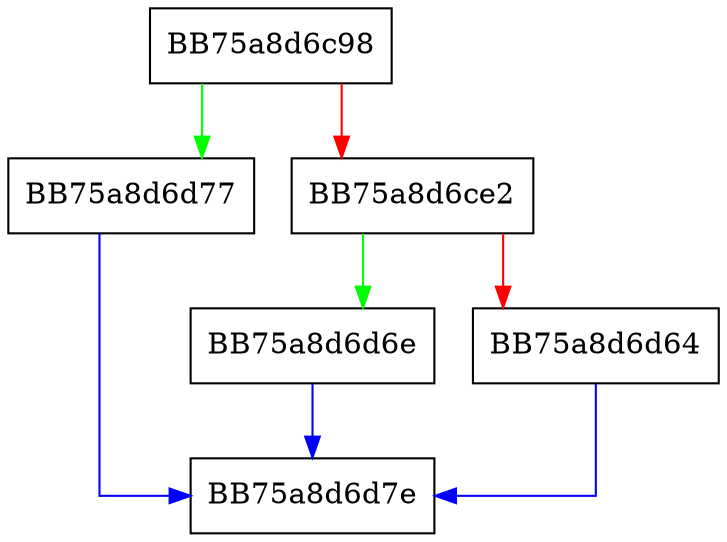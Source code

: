 digraph _pop {
  node [shape="box"];
  graph [splines=ortho];
  BB75a8d6c98 -> BB75a8d6d77 [color="green"];
  BB75a8d6c98 -> BB75a8d6ce2 [color="red"];
  BB75a8d6ce2 -> BB75a8d6d6e [color="green"];
  BB75a8d6ce2 -> BB75a8d6d64 [color="red"];
  BB75a8d6d64 -> BB75a8d6d7e [color="blue"];
  BB75a8d6d6e -> BB75a8d6d7e [color="blue"];
  BB75a8d6d77 -> BB75a8d6d7e [color="blue"];
}